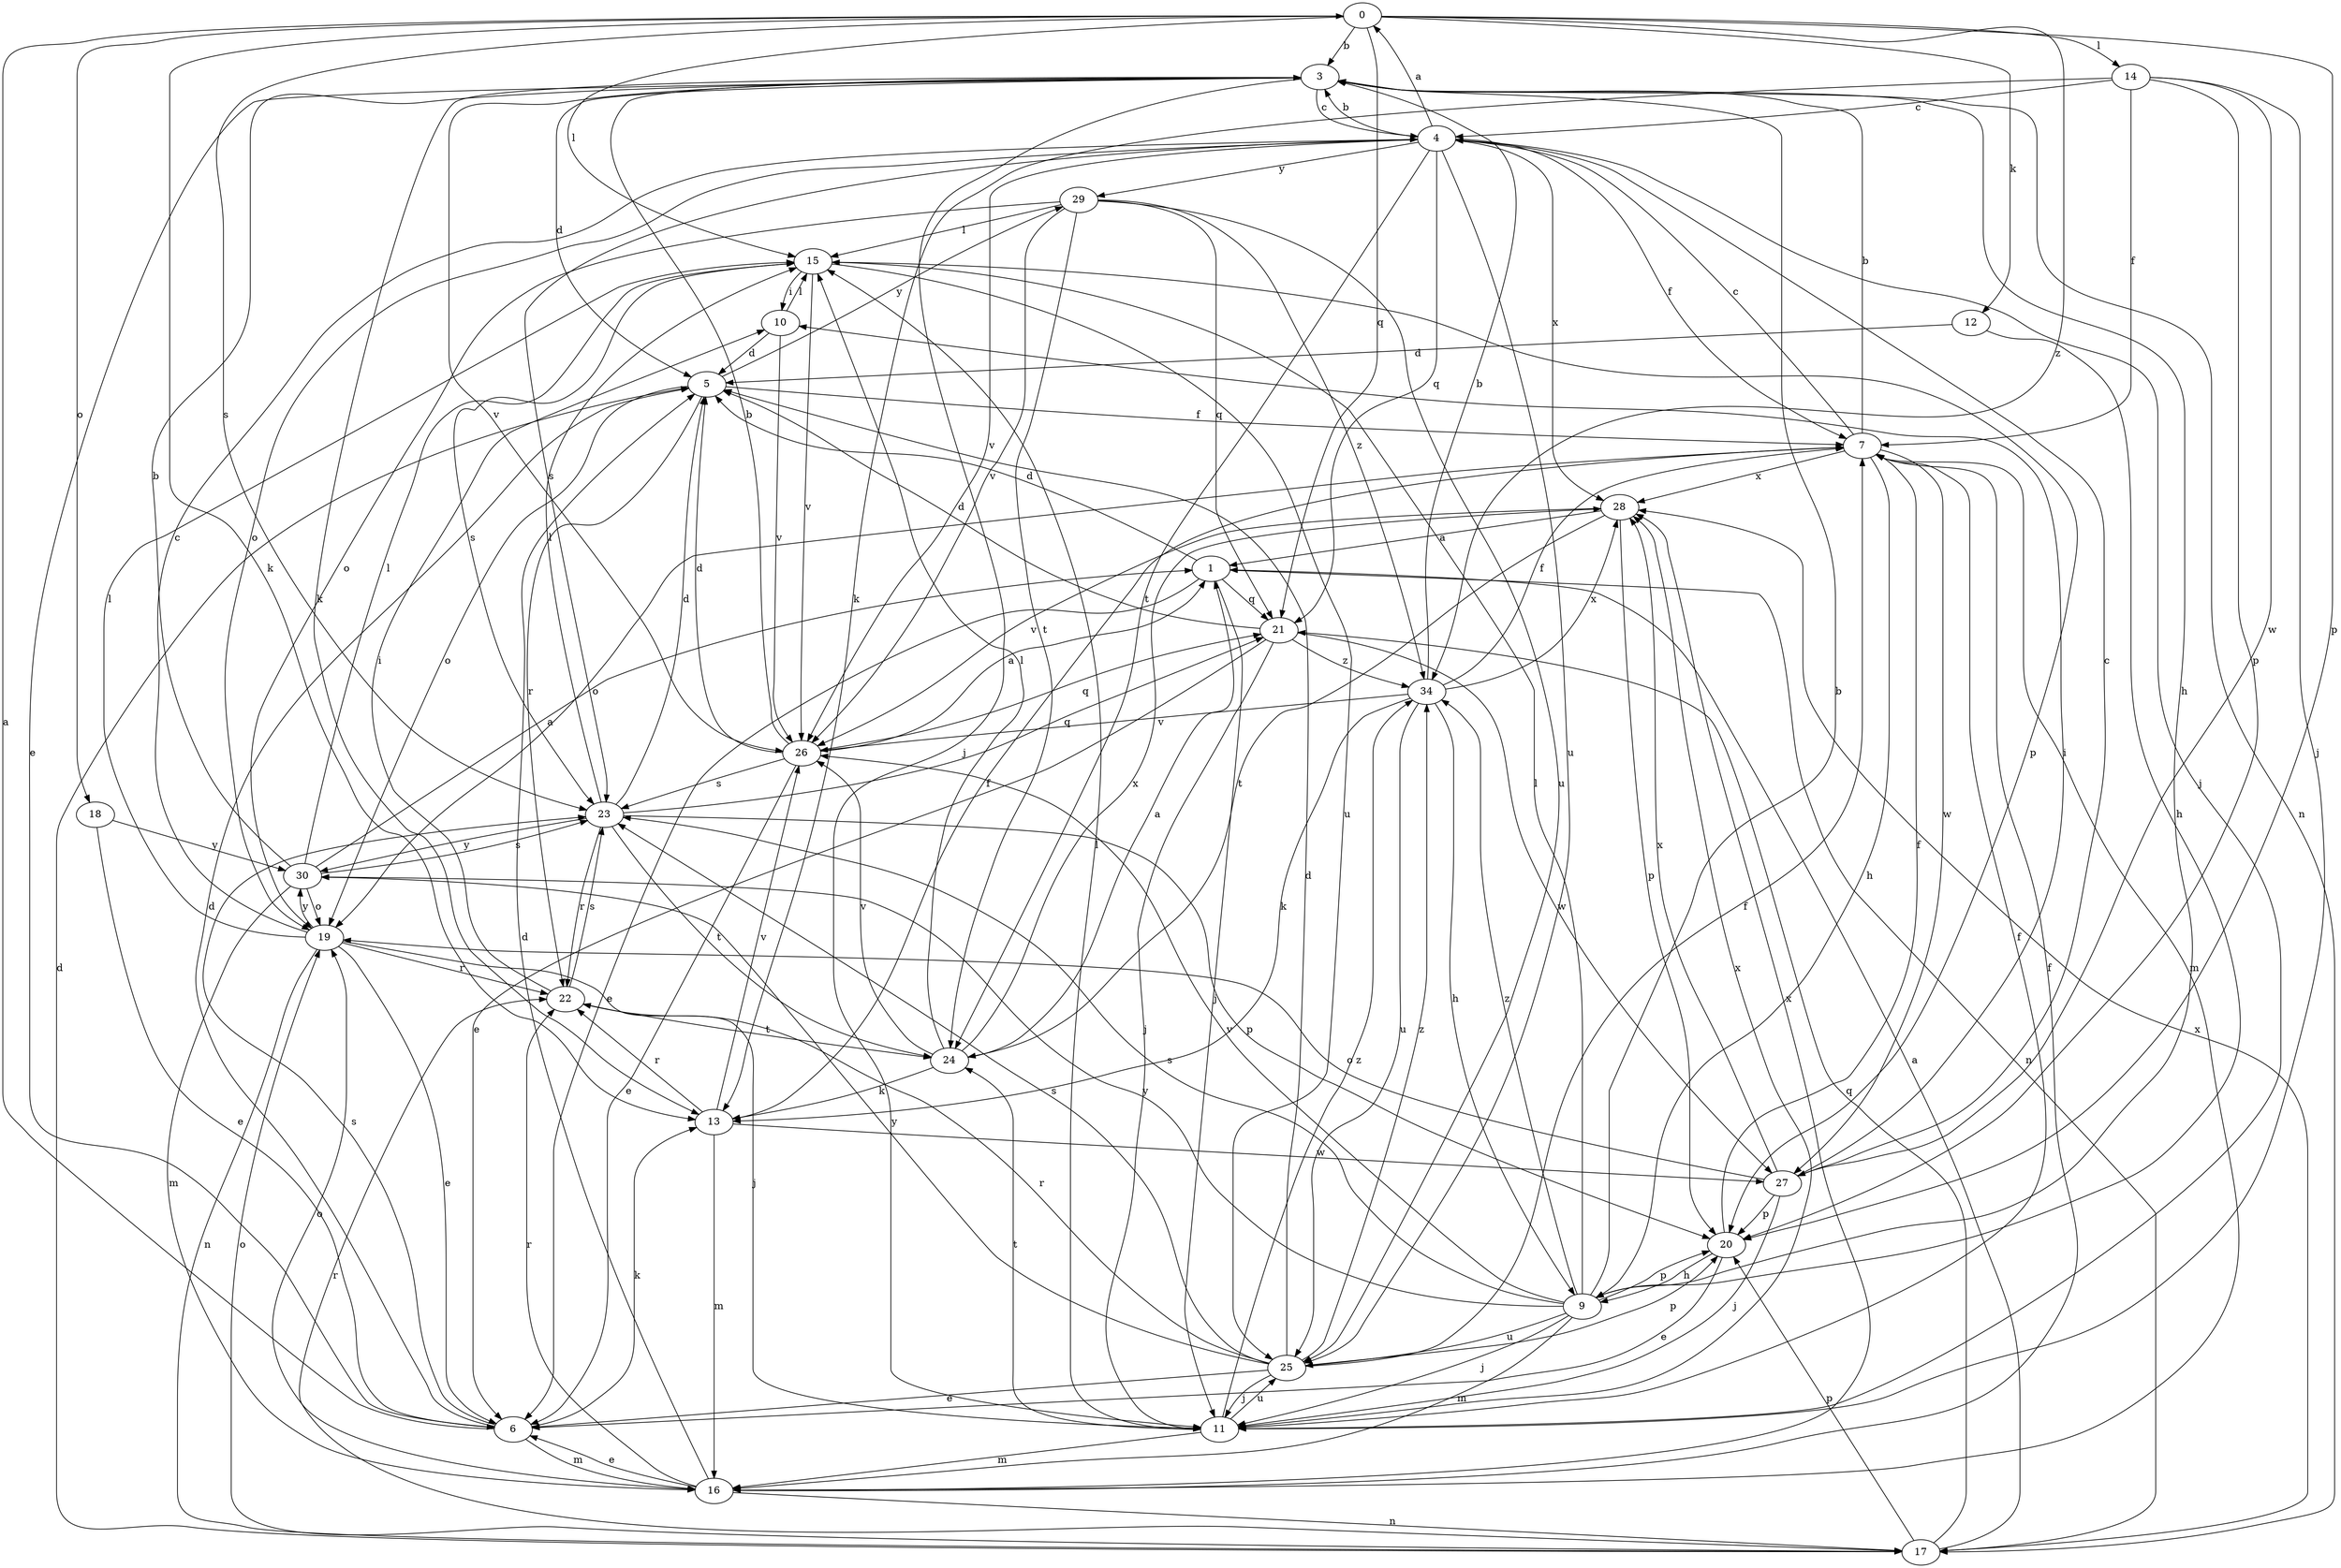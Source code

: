 strict digraph  {
0;
1;
3;
4;
5;
6;
7;
9;
10;
11;
12;
13;
14;
15;
16;
17;
18;
19;
20;
21;
22;
23;
24;
25;
26;
27;
28;
29;
30;
34;
0 -> 3  [label=b];
0 -> 12  [label=k];
0 -> 13  [label=k];
0 -> 14  [label=l];
0 -> 15  [label=l];
0 -> 18  [label=o];
0 -> 20  [label=p];
0 -> 21  [label=q];
0 -> 23  [label=s];
0 -> 34  [label=z];
1 -> 5  [label=d];
1 -> 6  [label=e];
1 -> 11  [label=j];
1 -> 17  [label=n];
1 -> 21  [label=q];
3 -> 4  [label=c];
3 -> 5  [label=d];
3 -> 6  [label=e];
3 -> 9  [label=h];
3 -> 11  [label=j];
3 -> 13  [label=k];
3 -> 17  [label=n];
3 -> 26  [label=v];
4 -> 0  [label=a];
4 -> 3  [label=b];
4 -> 7  [label=f];
4 -> 11  [label=j];
4 -> 19  [label=o];
4 -> 21  [label=q];
4 -> 23  [label=s];
4 -> 24  [label=t];
4 -> 25  [label=u];
4 -> 26  [label=v];
4 -> 28  [label=x];
4 -> 29  [label=y];
5 -> 7  [label=f];
5 -> 19  [label=o];
5 -> 22  [label=r];
5 -> 29  [label=y];
6 -> 0  [label=a];
6 -> 5  [label=d];
6 -> 13  [label=k];
6 -> 16  [label=m];
6 -> 23  [label=s];
7 -> 3  [label=b];
7 -> 4  [label=c];
7 -> 9  [label=h];
7 -> 16  [label=m];
7 -> 19  [label=o];
7 -> 27  [label=w];
7 -> 28  [label=x];
9 -> 3  [label=b];
9 -> 11  [label=j];
9 -> 15  [label=l];
9 -> 16  [label=m];
9 -> 20  [label=p];
9 -> 23  [label=s];
9 -> 25  [label=u];
9 -> 26  [label=v];
9 -> 30  [label=y];
9 -> 34  [label=z];
10 -> 5  [label=d];
10 -> 15  [label=l];
10 -> 26  [label=v];
11 -> 7  [label=f];
11 -> 15  [label=l];
11 -> 16  [label=m];
11 -> 24  [label=t];
11 -> 25  [label=u];
11 -> 28  [label=x];
11 -> 34  [label=z];
12 -> 5  [label=d];
12 -> 9  [label=h];
13 -> 7  [label=f];
13 -> 16  [label=m];
13 -> 22  [label=r];
13 -> 26  [label=v];
13 -> 27  [label=w];
14 -> 4  [label=c];
14 -> 7  [label=f];
14 -> 11  [label=j];
14 -> 13  [label=k];
14 -> 20  [label=p];
14 -> 27  [label=w];
15 -> 10  [label=i];
15 -> 20  [label=p];
15 -> 23  [label=s];
15 -> 25  [label=u];
15 -> 26  [label=v];
16 -> 5  [label=d];
16 -> 6  [label=e];
16 -> 7  [label=f];
16 -> 17  [label=n];
16 -> 19  [label=o];
16 -> 22  [label=r];
16 -> 28  [label=x];
17 -> 1  [label=a];
17 -> 5  [label=d];
17 -> 19  [label=o];
17 -> 20  [label=p];
17 -> 21  [label=q];
17 -> 22  [label=r];
17 -> 28  [label=x];
18 -> 6  [label=e];
18 -> 30  [label=y];
19 -> 4  [label=c];
19 -> 6  [label=e];
19 -> 11  [label=j];
19 -> 15  [label=l];
19 -> 17  [label=n];
19 -> 22  [label=r];
19 -> 30  [label=y];
20 -> 6  [label=e];
20 -> 7  [label=f];
20 -> 9  [label=h];
21 -> 5  [label=d];
21 -> 6  [label=e];
21 -> 11  [label=j];
21 -> 27  [label=w];
21 -> 34  [label=z];
22 -> 10  [label=i];
22 -> 23  [label=s];
22 -> 24  [label=t];
23 -> 5  [label=d];
23 -> 15  [label=l];
23 -> 20  [label=p];
23 -> 21  [label=q];
23 -> 22  [label=r];
23 -> 24  [label=t];
23 -> 30  [label=y];
24 -> 1  [label=a];
24 -> 13  [label=k];
24 -> 15  [label=l];
24 -> 26  [label=v];
24 -> 28  [label=x];
25 -> 5  [label=d];
25 -> 6  [label=e];
25 -> 7  [label=f];
25 -> 11  [label=j];
25 -> 20  [label=p];
25 -> 22  [label=r];
25 -> 23  [label=s];
25 -> 30  [label=y];
25 -> 34  [label=z];
26 -> 1  [label=a];
26 -> 3  [label=b];
26 -> 5  [label=d];
26 -> 6  [label=e];
26 -> 21  [label=q];
26 -> 23  [label=s];
27 -> 4  [label=c];
27 -> 10  [label=i];
27 -> 11  [label=j];
27 -> 19  [label=o];
27 -> 20  [label=p];
27 -> 28  [label=x];
28 -> 1  [label=a];
28 -> 20  [label=p];
28 -> 24  [label=t];
28 -> 26  [label=v];
29 -> 15  [label=l];
29 -> 19  [label=o];
29 -> 21  [label=q];
29 -> 24  [label=t];
29 -> 25  [label=u];
29 -> 26  [label=v];
29 -> 34  [label=z];
30 -> 1  [label=a];
30 -> 3  [label=b];
30 -> 15  [label=l];
30 -> 16  [label=m];
30 -> 19  [label=o];
30 -> 23  [label=s];
34 -> 3  [label=b];
34 -> 7  [label=f];
34 -> 9  [label=h];
34 -> 13  [label=k];
34 -> 25  [label=u];
34 -> 26  [label=v];
34 -> 28  [label=x];
}
